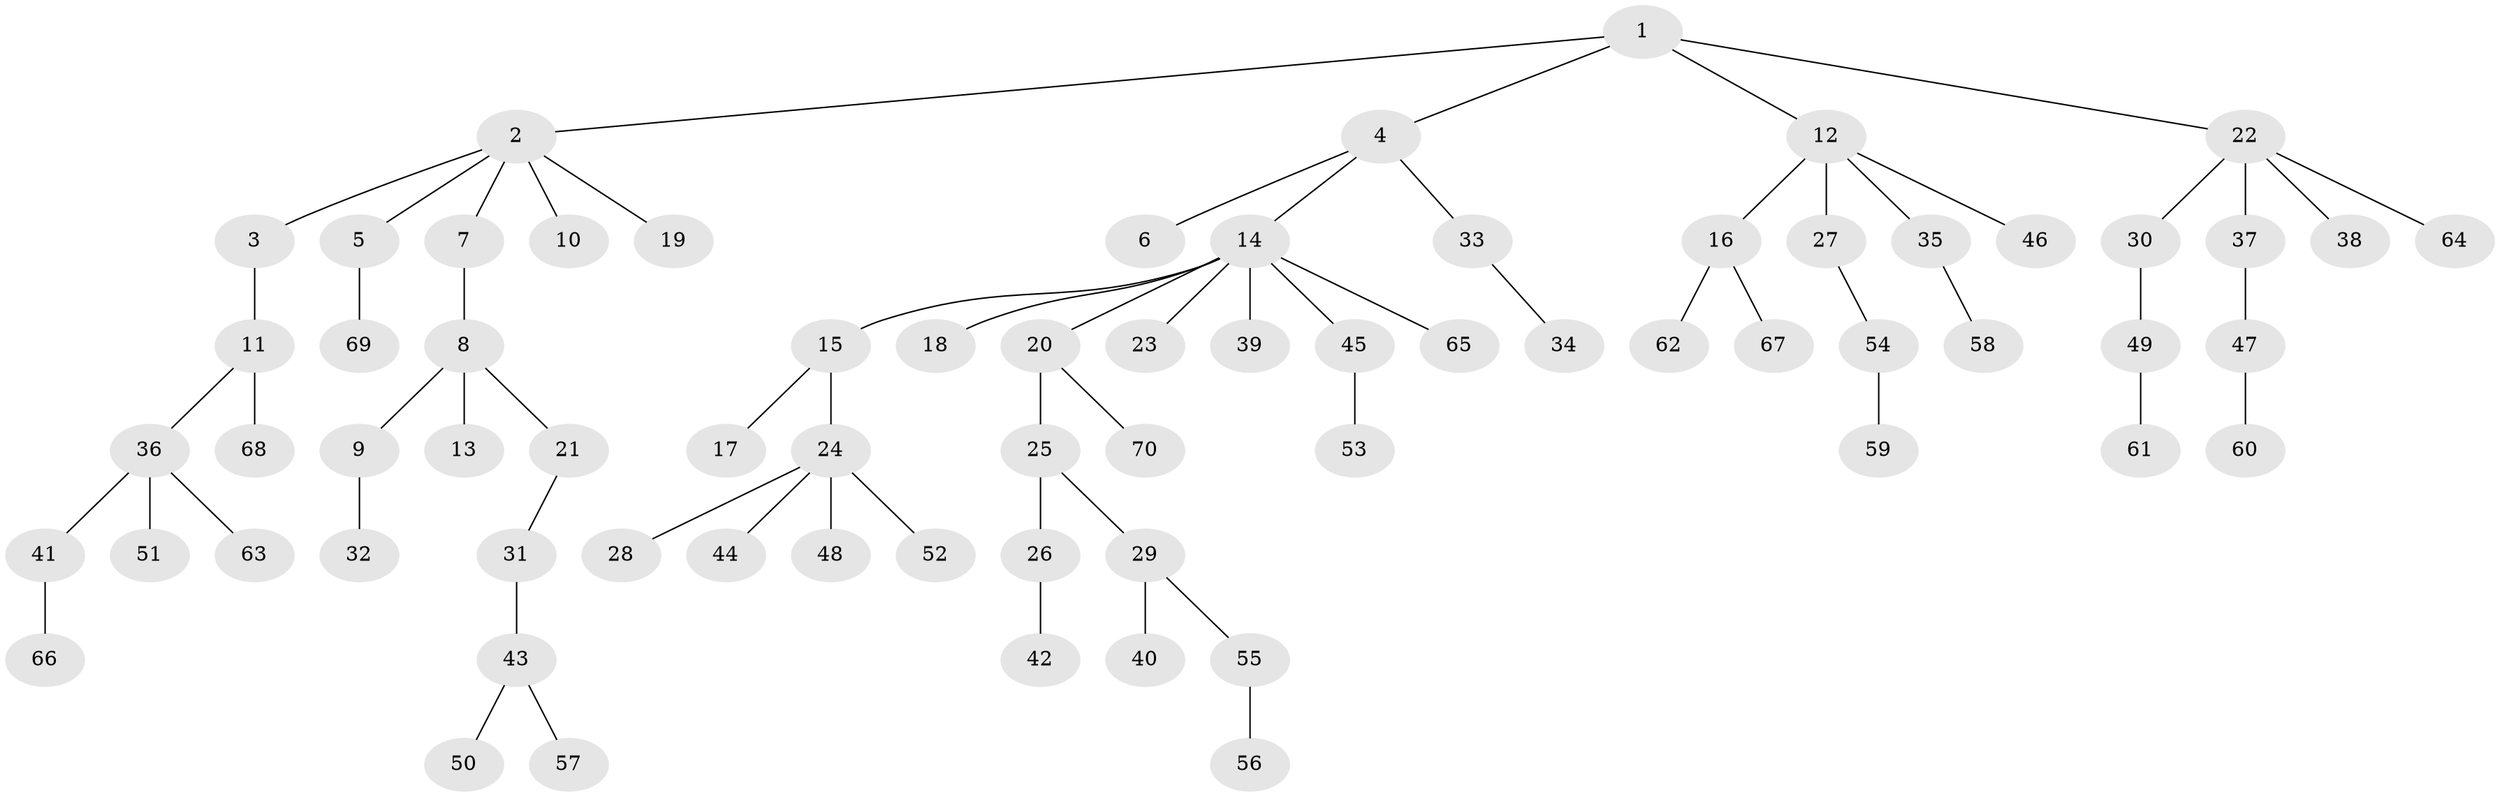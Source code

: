 // Generated by graph-tools (version 1.1) at 2025/26/03/09/25 03:26:26]
// undirected, 70 vertices, 69 edges
graph export_dot {
graph [start="1"]
  node [color=gray90,style=filled];
  1;
  2;
  3;
  4;
  5;
  6;
  7;
  8;
  9;
  10;
  11;
  12;
  13;
  14;
  15;
  16;
  17;
  18;
  19;
  20;
  21;
  22;
  23;
  24;
  25;
  26;
  27;
  28;
  29;
  30;
  31;
  32;
  33;
  34;
  35;
  36;
  37;
  38;
  39;
  40;
  41;
  42;
  43;
  44;
  45;
  46;
  47;
  48;
  49;
  50;
  51;
  52;
  53;
  54;
  55;
  56;
  57;
  58;
  59;
  60;
  61;
  62;
  63;
  64;
  65;
  66;
  67;
  68;
  69;
  70;
  1 -- 2;
  1 -- 4;
  1 -- 12;
  1 -- 22;
  2 -- 3;
  2 -- 5;
  2 -- 7;
  2 -- 10;
  2 -- 19;
  3 -- 11;
  4 -- 6;
  4 -- 14;
  4 -- 33;
  5 -- 69;
  7 -- 8;
  8 -- 9;
  8 -- 13;
  8 -- 21;
  9 -- 32;
  11 -- 36;
  11 -- 68;
  12 -- 16;
  12 -- 27;
  12 -- 35;
  12 -- 46;
  14 -- 15;
  14 -- 18;
  14 -- 20;
  14 -- 23;
  14 -- 39;
  14 -- 45;
  14 -- 65;
  15 -- 17;
  15 -- 24;
  16 -- 62;
  16 -- 67;
  20 -- 25;
  20 -- 70;
  21 -- 31;
  22 -- 30;
  22 -- 37;
  22 -- 38;
  22 -- 64;
  24 -- 28;
  24 -- 44;
  24 -- 48;
  24 -- 52;
  25 -- 26;
  25 -- 29;
  26 -- 42;
  27 -- 54;
  29 -- 40;
  29 -- 55;
  30 -- 49;
  31 -- 43;
  33 -- 34;
  35 -- 58;
  36 -- 41;
  36 -- 51;
  36 -- 63;
  37 -- 47;
  41 -- 66;
  43 -- 50;
  43 -- 57;
  45 -- 53;
  47 -- 60;
  49 -- 61;
  54 -- 59;
  55 -- 56;
}
